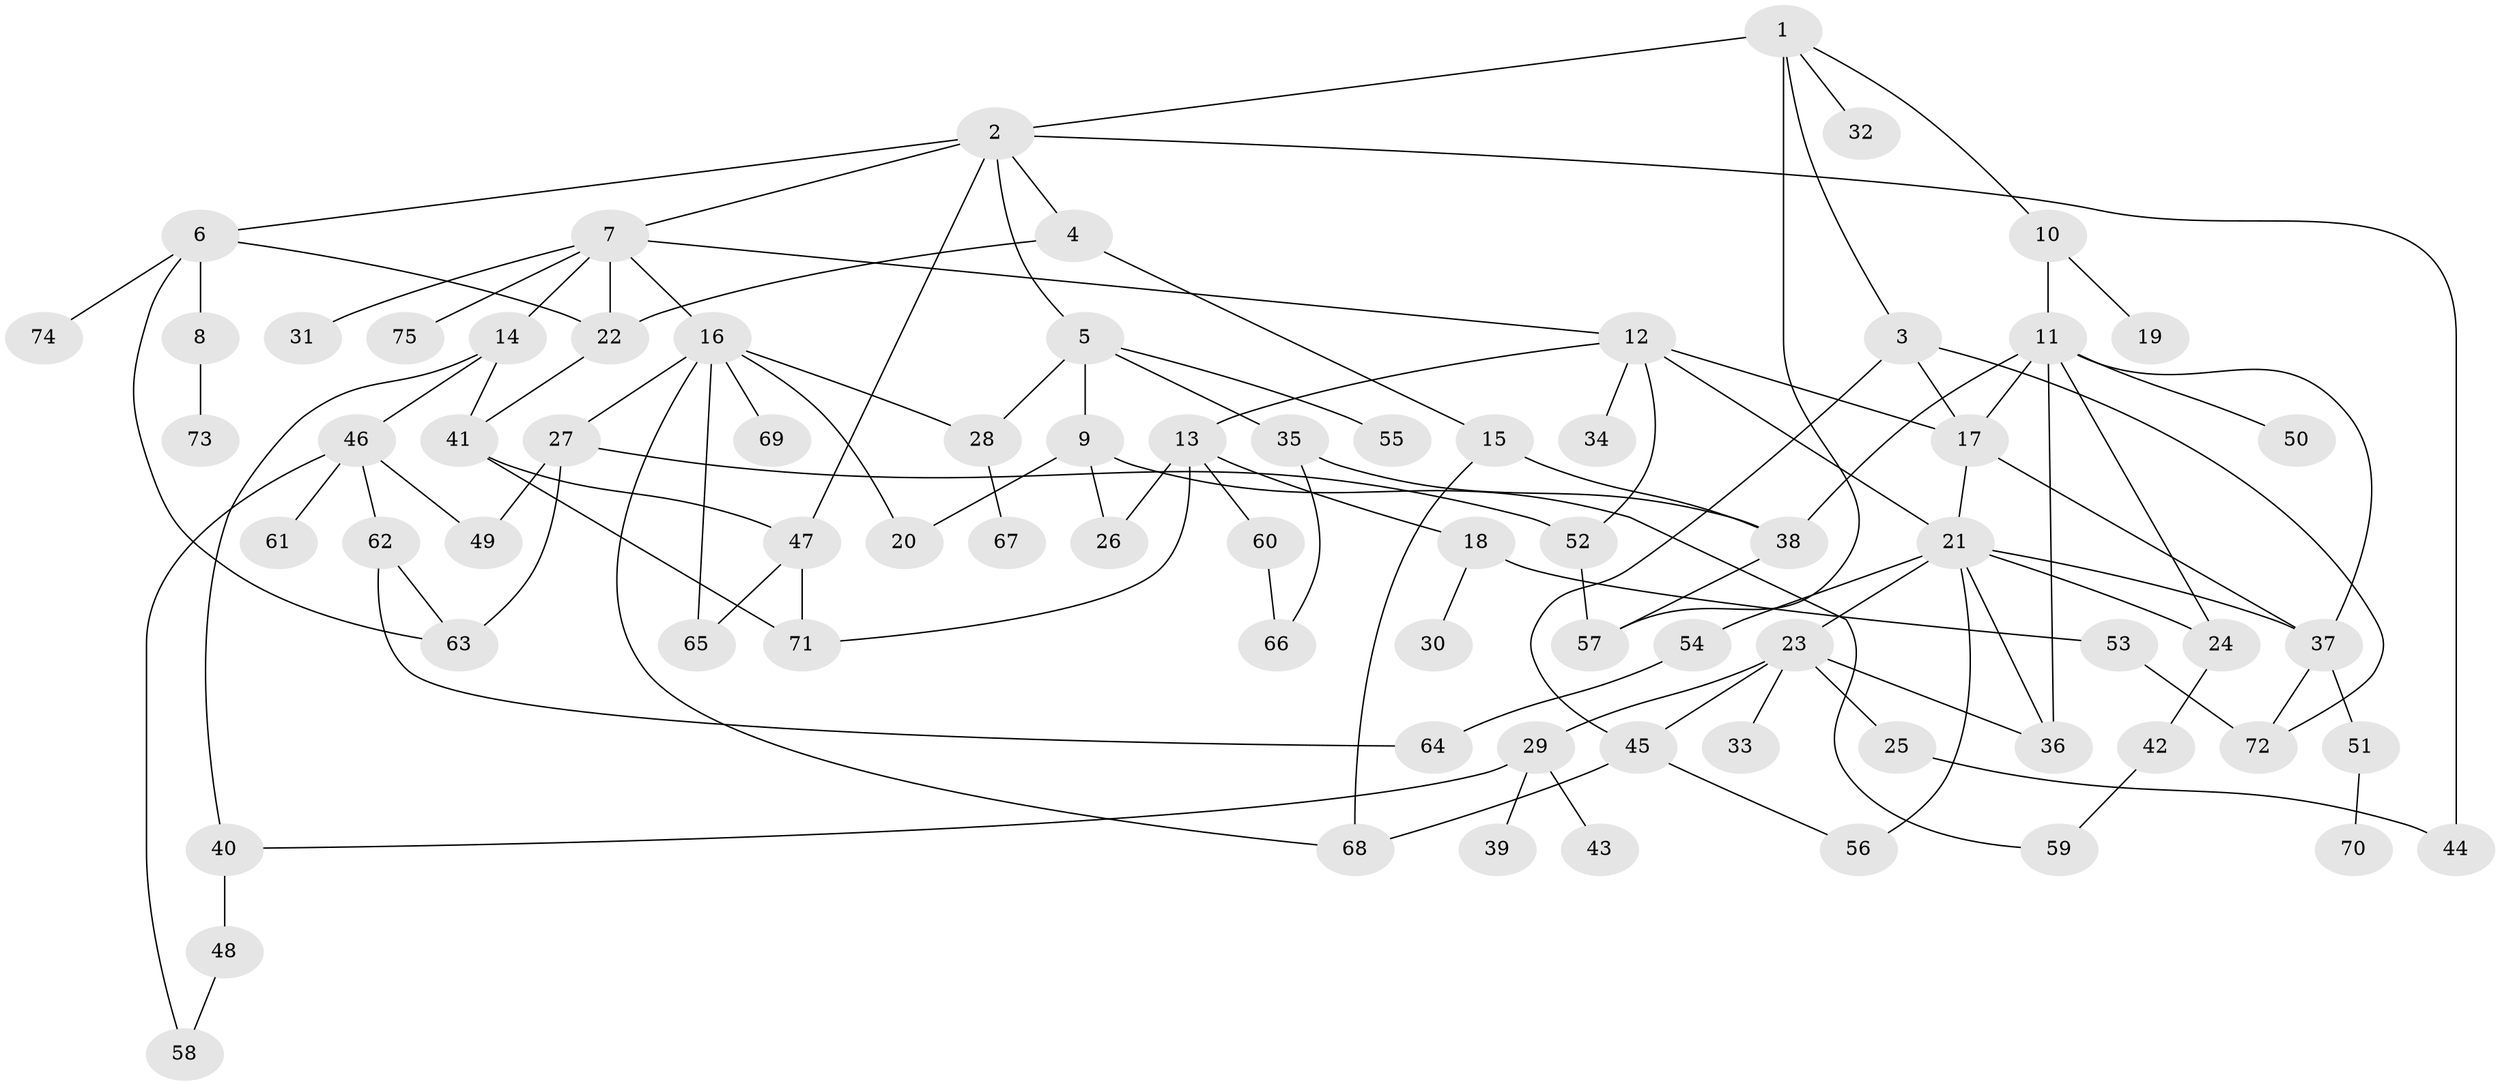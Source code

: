 // Generated by graph-tools (version 1.1) at 2025/49/03/09/25 03:49:23]
// undirected, 75 vertices, 112 edges
graph export_dot {
graph [start="1"]
  node [color=gray90,style=filled];
  1;
  2;
  3;
  4;
  5;
  6;
  7;
  8;
  9;
  10;
  11;
  12;
  13;
  14;
  15;
  16;
  17;
  18;
  19;
  20;
  21;
  22;
  23;
  24;
  25;
  26;
  27;
  28;
  29;
  30;
  31;
  32;
  33;
  34;
  35;
  36;
  37;
  38;
  39;
  40;
  41;
  42;
  43;
  44;
  45;
  46;
  47;
  48;
  49;
  50;
  51;
  52;
  53;
  54;
  55;
  56;
  57;
  58;
  59;
  60;
  61;
  62;
  63;
  64;
  65;
  66;
  67;
  68;
  69;
  70;
  71;
  72;
  73;
  74;
  75;
  1 -- 2;
  1 -- 3;
  1 -- 10;
  1 -- 32;
  1 -- 57;
  2 -- 4;
  2 -- 5;
  2 -- 6;
  2 -- 7;
  2 -- 44;
  2 -- 47;
  3 -- 45;
  3 -- 72;
  3 -- 17;
  4 -- 15;
  4 -- 22;
  5 -- 9;
  5 -- 28;
  5 -- 35;
  5 -- 55;
  6 -- 8;
  6 -- 22;
  6 -- 74;
  6 -- 63;
  7 -- 12;
  7 -- 14;
  7 -- 16;
  7 -- 31;
  7 -- 75;
  7 -- 22;
  8 -- 73;
  9 -- 59;
  9 -- 20;
  9 -- 26;
  10 -- 11;
  10 -- 19;
  11 -- 17;
  11 -- 24;
  11 -- 50;
  11 -- 38;
  11 -- 37;
  11 -- 36;
  12 -- 13;
  12 -- 34;
  12 -- 52;
  12 -- 17;
  12 -- 21;
  13 -- 18;
  13 -- 26;
  13 -- 60;
  13 -- 71;
  14 -- 40;
  14 -- 41;
  14 -- 46;
  15 -- 38;
  15 -- 68;
  16 -- 20;
  16 -- 27;
  16 -- 69;
  16 -- 28;
  16 -- 65;
  16 -- 68;
  17 -- 21;
  17 -- 37;
  18 -- 30;
  18 -- 53;
  21 -- 23;
  21 -- 54;
  21 -- 24;
  21 -- 36;
  21 -- 37;
  21 -- 56;
  22 -- 41;
  23 -- 25;
  23 -- 29;
  23 -- 33;
  23 -- 36;
  23 -- 45;
  24 -- 42;
  25 -- 44;
  27 -- 49;
  27 -- 63;
  27 -- 52;
  28 -- 67;
  29 -- 39;
  29 -- 43;
  29 -- 40;
  35 -- 66;
  35 -- 38;
  37 -- 51;
  37 -- 72;
  38 -- 57;
  40 -- 48;
  41 -- 47;
  41 -- 71;
  42 -- 59;
  45 -- 56;
  45 -- 68;
  46 -- 58;
  46 -- 61;
  46 -- 62;
  46 -- 49;
  47 -- 65;
  47 -- 71;
  48 -- 58;
  51 -- 70;
  52 -- 57;
  53 -- 72;
  54 -- 64;
  60 -- 66;
  62 -- 64;
  62 -- 63;
}
